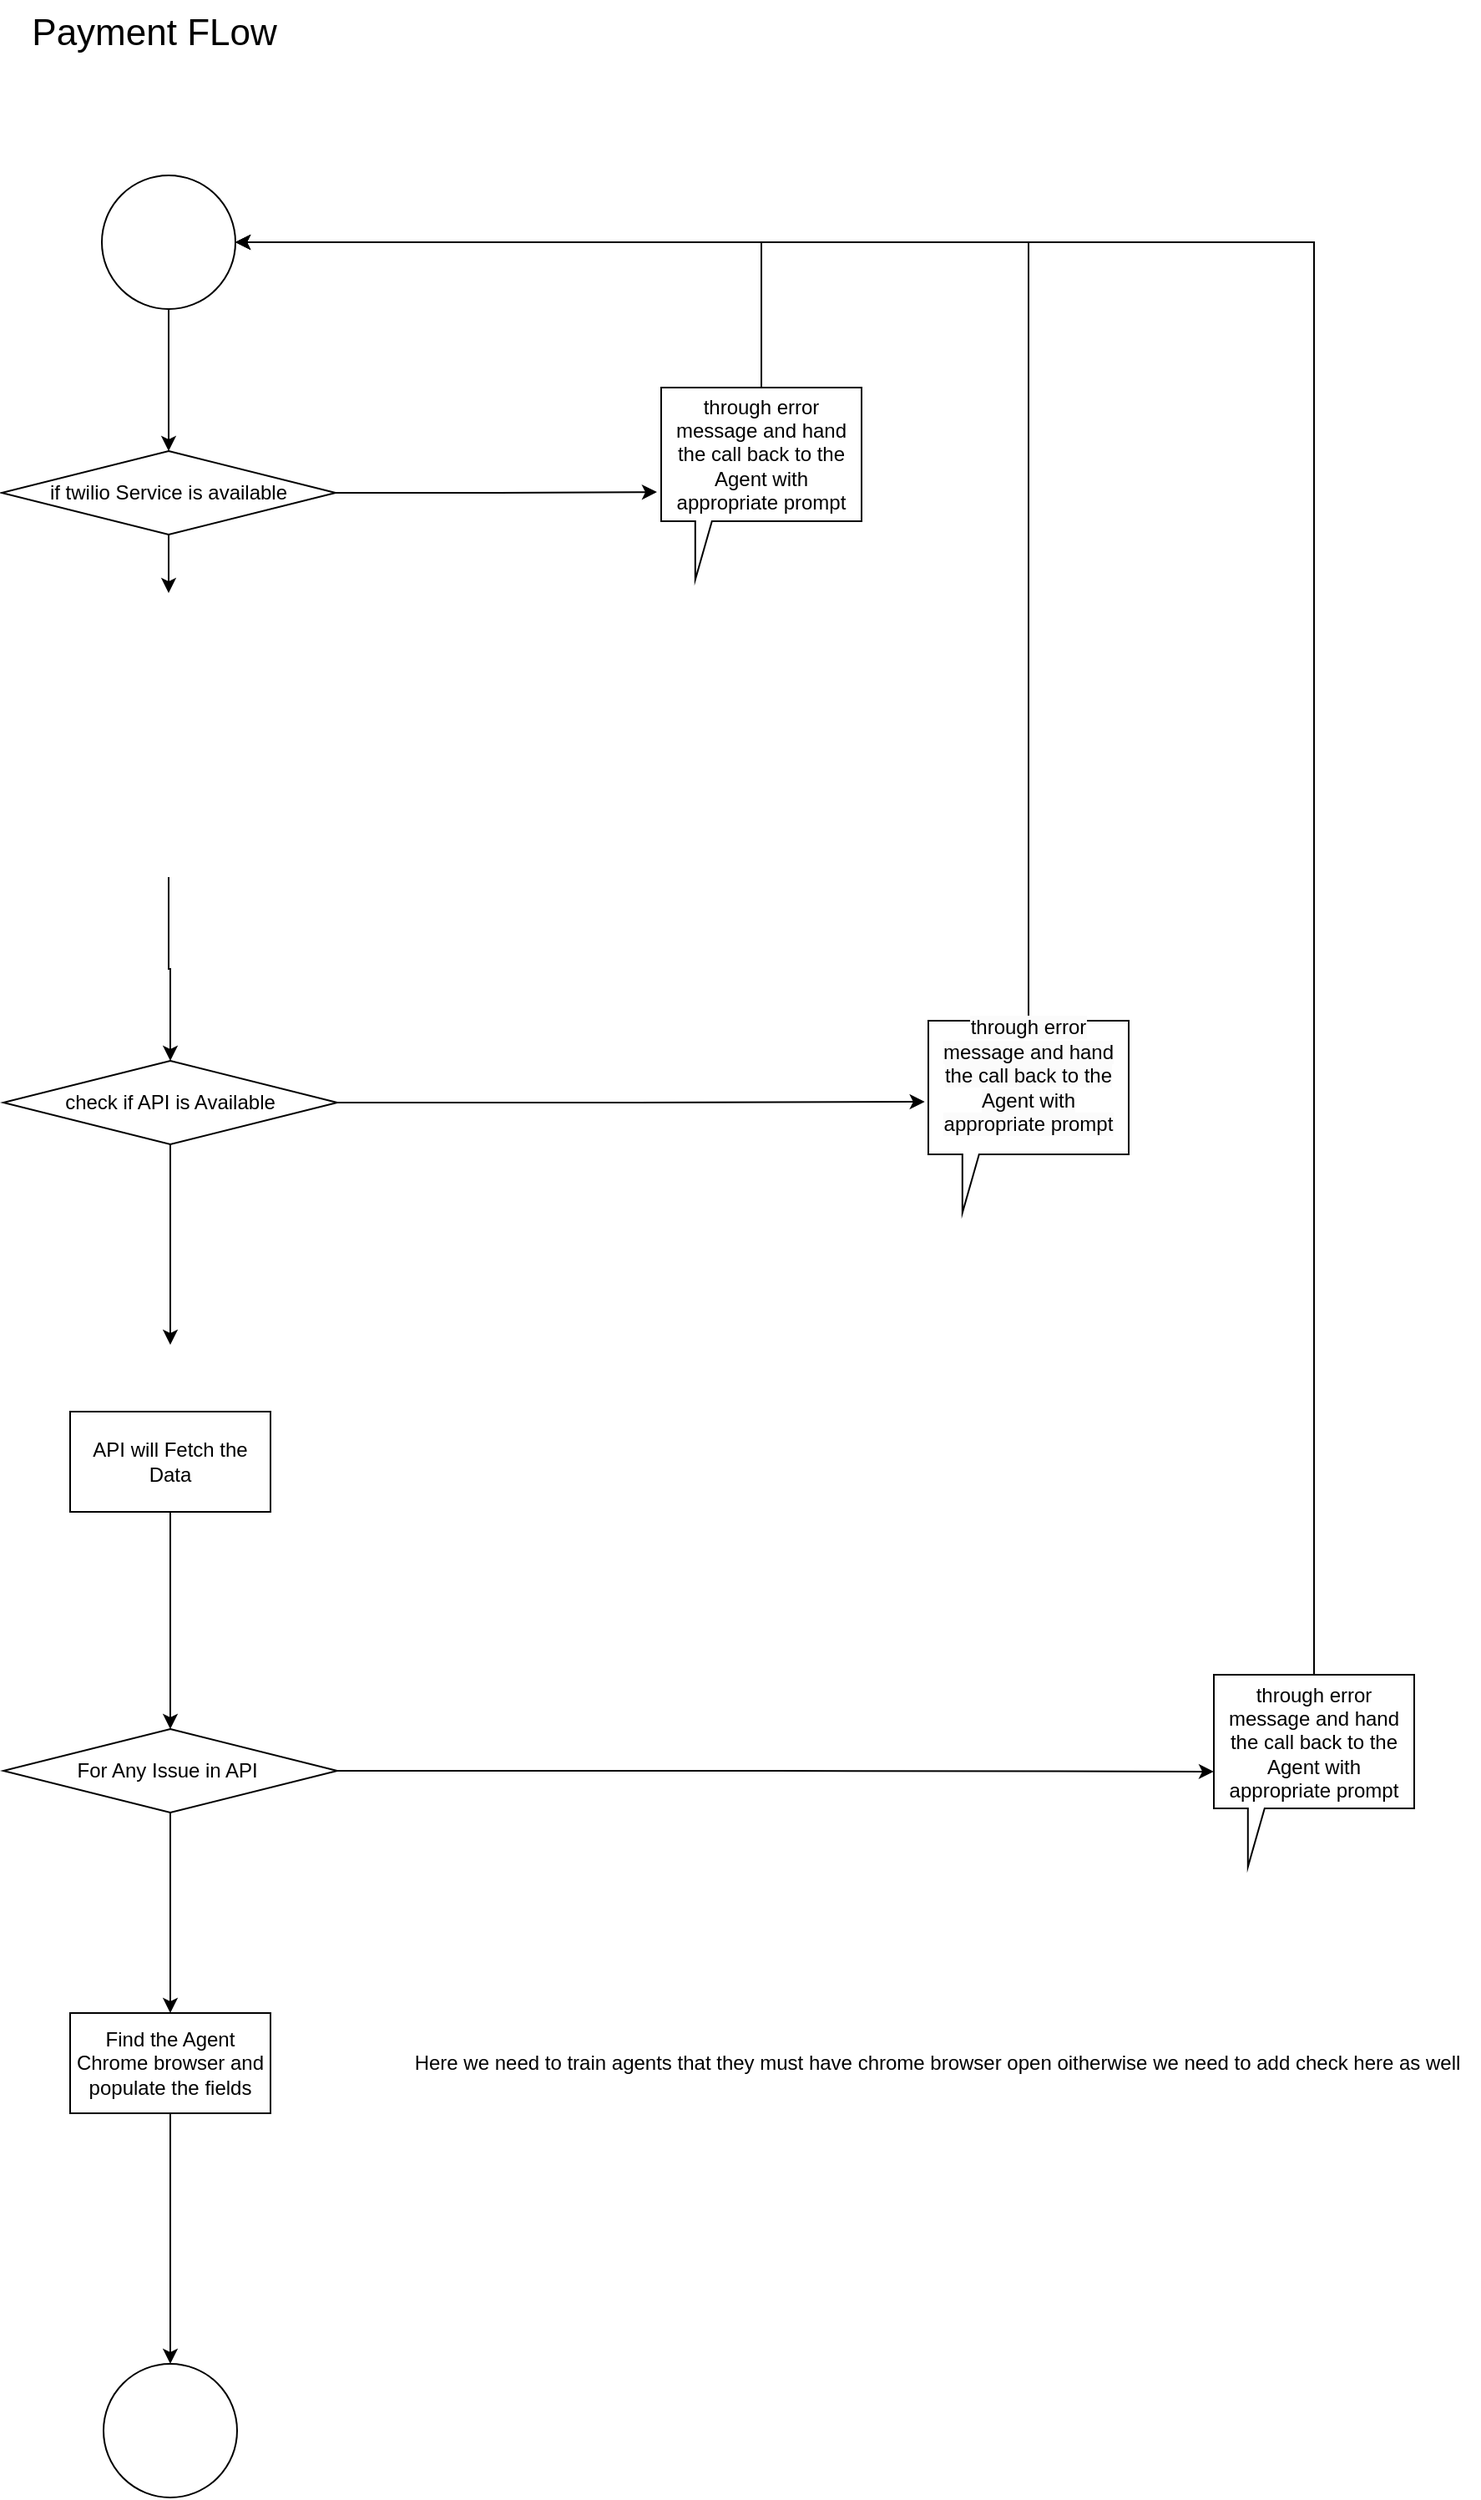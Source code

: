 <mxfile version="26.1.1">
  <diagram name="Page-1" id="p5Uf2oY6DKgB3Cy2aM9s">
    <mxGraphModel dx="2035" dy="1063" grid="1" gridSize="10" guides="1" tooltips="1" connect="1" arrows="1" fold="1" page="1" pageScale="1" pageWidth="850" pageHeight="1100" math="0" shadow="0">
      <root>
        <mxCell id="0" />
        <mxCell id="1" parent="0" />
        <mxCell id="-ZZGmdMcY_lkfu7EaSfP-19" style="edgeStyle=orthogonalEdgeStyle;rounded=0;orthogonalLoop=1;jettySize=auto;html=1;entryX=0.5;entryY=0;entryDx=0;entryDy=0;" edge="1" parent="1" source="-ZZGmdMcY_lkfu7EaSfP-1" target="-ZZGmdMcY_lkfu7EaSfP-3">
          <mxGeometry relative="1" as="geometry" />
        </mxCell>
        <mxCell id="-ZZGmdMcY_lkfu7EaSfP-1" value="" style="ellipse;whiteSpace=wrap;html=1;aspect=fixed;" vertex="1" parent="1">
          <mxGeometry x="225" y="130" width="80" height="80" as="geometry" />
        </mxCell>
        <mxCell id="-ZZGmdMcY_lkfu7EaSfP-5" style="edgeStyle=orthogonalEdgeStyle;rounded=0;orthogonalLoop=1;jettySize=auto;html=1;exitX=0.5;exitY=1;exitDx=0;exitDy=0;entryX=0.5;entryY=0;entryDx=0;entryDy=0;" edge="1" parent="1" source="-ZZGmdMcY_lkfu7EaSfP-2" target="-ZZGmdMcY_lkfu7EaSfP-10">
          <mxGeometry relative="1" as="geometry">
            <mxPoint x="270" y="620" as="targetPoint" />
          </mxGeometry>
        </mxCell>
        <mxCell id="-ZZGmdMcY_lkfu7EaSfP-2" value="" style="shape=image;verticalLabelPosition=bottom;labelBackgroundColor=default;verticalAlign=top;aspect=fixed;imageAspect=0;image=https://www.svgrepo.com/show/354468/twilio.svg;" vertex="1" parent="1">
          <mxGeometry x="180" y="380" width="170" height="170" as="geometry" />
        </mxCell>
        <mxCell id="-ZZGmdMcY_lkfu7EaSfP-4" style="edgeStyle=orthogonalEdgeStyle;rounded=0;orthogonalLoop=1;jettySize=auto;html=1;exitX=0.5;exitY=1;exitDx=0;exitDy=0;" edge="1" parent="1" source="-ZZGmdMcY_lkfu7EaSfP-3" target="-ZZGmdMcY_lkfu7EaSfP-2">
          <mxGeometry relative="1" as="geometry" />
        </mxCell>
        <mxCell id="-ZZGmdMcY_lkfu7EaSfP-7" style="edgeStyle=orthogonalEdgeStyle;rounded=0;orthogonalLoop=1;jettySize=auto;html=1;exitX=1;exitY=0.5;exitDx=0;exitDy=0;entryX=-0.021;entryY=0.544;entryDx=0;entryDy=0;entryPerimeter=0;" edge="1" parent="1" source="-ZZGmdMcY_lkfu7EaSfP-3" target="-ZZGmdMcY_lkfu7EaSfP-9">
          <mxGeometry relative="1" as="geometry">
            <mxPoint x="520" y="320" as="targetPoint" />
          </mxGeometry>
        </mxCell>
        <mxCell id="-ZZGmdMcY_lkfu7EaSfP-3" value="if twilio Service is available" style="rhombus;whiteSpace=wrap;html=1;" vertex="1" parent="1">
          <mxGeometry x="165" y="295" width="200" height="50" as="geometry" />
        </mxCell>
        <mxCell id="-ZZGmdMcY_lkfu7EaSfP-8" style="edgeStyle=orthogonalEdgeStyle;rounded=0;orthogonalLoop=1;jettySize=auto;html=1;exitX=0.5;exitY=0;exitDx=0;exitDy=0;exitPerimeter=0;entryX=1;entryY=0.5;entryDx=0;entryDy=0;" edge="1" parent="1" source="-ZZGmdMcY_lkfu7EaSfP-9" target="-ZZGmdMcY_lkfu7EaSfP-1">
          <mxGeometry relative="1" as="geometry">
            <mxPoint x="610" y="270" as="sourcePoint" />
          </mxGeometry>
        </mxCell>
        <mxCell id="-ZZGmdMcY_lkfu7EaSfP-9" value="through error message and hand the call back to the Agent with appropriate prompt" style="shape=callout;whiteSpace=wrap;html=1;perimeter=calloutPerimeter;size=35;position=0.17;position2=0.17;base=10;" vertex="1" parent="1">
          <mxGeometry x="560" y="257" width="120" height="115" as="geometry" />
        </mxCell>
        <mxCell id="-ZZGmdMcY_lkfu7EaSfP-14" style="edgeStyle=orthogonalEdgeStyle;rounded=0;orthogonalLoop=1;jettySize=auto;html=1;" edge="1" parent="1" source="-ZZGmdMcY_lkfu7EaSfP-10">
          <mxGeometry relative="1" as="geometry">
            <mxPoint x="266" y="830" as="targetPoint" />
          </mxGeometry>
        </mxCell>
        <mxCell id="-ZZGmdMcY_lkfu7EaSfP-10" value="check if API is Available" style="rhombus;whiteSpace=wrap;html=1;" vertex="1" parent="1">
          <mxGeometry x="166" y="660" width="200" height="50" as="geometry" />
        </mxCell>
        <mxCell id="-ZZGmdMcY_lkfu7EaSfP-13" style="edgeStyle=orthogonalEdgeStyle;rounded=0;orthogonalLoop=1;jettySize=auto;html=1;exitX=0.5;exitY=0;exitDx=0;exitDy=0;exitPerimeter=0;entryX=1;entryY=0.5;entryDx=0;entryDy=0;" edge="1" parent="1" source="-ZZGmdMcY_lkfu7EaSfP-11" target="-ZZGmdMcY_lkfu7EaSfP-1">
          <mxGeometry relative="1" as="geometry" />
        </mxCell>
        <mxCell id="-ZZGmdMcY_lkfu7EaSfP-11" value="&#xa;&lt;span style=&quot;color: rgb(0, 0, 0); font-family: Helvetica; font-size: 12px; font-style: normal; font-variant-ligatures: normal; font-variant-caps: normal; font-weight: 400; letter-spacing: normal; orphans: 2; text-align: center; text-indent: 0px; text-transform: none; widows: 2; word-spacing: 0px; -webkit-text-stroke-width: 0px; white-space: normal; background-color: rgb(251, 251, 251); text-decoration-thickness: initial; text-decoration-style: initial; text-decoration-color: initial; display: inline !important; float: none;&quot;&gt;through error message and hand the call back to the Agent with appropriate prompt&lt;/span&gt;&#xa;&#xa;" style="shape=callout;whiteSpace=wrap;html=1;perimeter=calloutPerimeter;size=35;position=0.17;position2=0.17;base=10;" vertex="1" parent="1">
          <mxGeometry x="720" y="636" width="120" height="115" as="geometry" />
        </mxCell>
        <mxCell id="-ZZGmdMcY_lkfu7EaSfP-12" style="edgeStyle=orthogonalEdgeStyle;rounded=0;orthogonalLoop=1;jettySize=auto;html=1;exitX=1;exitY=0.5;exitDx=0;exitDy=0;entryX=-0.018;entryY=0.422;entryDx=0;entryDy=0;entryPerimeter=0;" edge="1" parent="1" source="-ZZGmdMcY_lkfu7EaSfP-10" target="-ZZGmdMcY_lkfu7EaSfP-11">
          <mxGeometry relative="1" as="geometry" />
        </mxCell>
        <mxCell id="-ZZGmdMcY_lkfu7EaSfP-18" style="edgeStyle=orthogonalEdgeStyle;rounded=0;orthogonalLoop=1;jettySize=auto;html=1;exitX=0.5;exitY=1;exitDx=0;exitDy=0;entryX=0.5;entryY=0;entryDx=0;entryDy=0;" edge="1" parent="1" source="-ZZGmdMcY_lkfu7EaSfP-15" target="-ZZGmdMcY_lkfu7EaSfP-16">
          <mxGeometry relative="1" as="geometry" />
        </mxCell>
        <mxCell id="-ZZGmdMcY_lkfu7EaSfP-15" value="API will Fetch the Data" style="rounded=0;whiteSpace=wrap;html=1;" vertex="1" parent="1">
          <mxGeometry x="206" y="870" width="120" height="60" as="geometry" />
        </mxCell>
        <mxCell id="-ZZGmdMcY_lkfu7EaSfP-25" style="edgeStyle=orthogonalEdgeStyle;rounded=0;orthogonalLoop=1;jettySize=auto;html=1;exitX=0.5;exitY=1;exitDx=0;exitDy=0;entryX=0.5;entryY=0;entryDx=0;entryDy=0;" edge="1" parent="1" source="-ZZGmdMcY_lkfu7EaSfP-16" target="-ZZGmdMcY_lkfu7EaSfP-23">
          <mxGeometry relative="1" as="geometry" />
        </mxCell>
        <mxCell id="-ZZGmdMcY_lkfu7EaSfP-16" value="For Any Issue in API&amp;nbsp;" style="rhombus;whiteSpace=wrap;html=1;" vertex="1" parent="1">
          <mxGeometry x="166" y="1060" width="200" height="50" as="geometry" />
        </mxCell>
        <mxCell id="-ZZGmdMcY_lkfu7EaSfP-22" style="edgeStyle=orthogonalEdgeStyle;rounded=0;orthogonalLoop=1;jettySize=auto;html=1;exitX=0.5;exitY=0;exitDx=0;exitDy=0;exitPerimeter=0;entryX=1;entryY=0.5;entryDx=0;entryDy=0;" edge="1" parent="1" source="-ZZGmdMcY_lkfu7EaSfP-20" target="-ZZGmdMcY_lkfu7EaSfP-1">
          <mxGeometry relative="1" as="geometry" />
        </mxCell>
        <mxCell id="-ZZGmdMcY_lkfu7EaSfP-20" value="through error message and hand the call back to the Agent with appropriate prompt" style="shape=callout;whiteSpace=wrap;html=1;perimeter=calloutPerimeter;size=35;position=0.17;position2=0.17;base=10;" vertex="1" parent="1">
          <mxGeometry x="891" y="1027.5" width="120" height="115" as="geometry" />
        </mxCell>
        <mxCell id="-ZZGmdMcY_lkfu7EaSfP-21" style="edgeStyle=orthogonalEdgeStyle;rounded=0;orthogonalLoop=1;jettySize=auto;html=1;exitX=1;exitY=0.5;exitDx=0;exitDy=0;entryX=0;entryY=0.504;entryDx=0;entryDy=0;entryPerimeter=0;" edge="1" parent="1" source="-ZZGmdMcY_lkfu7EaSfP-16" target="-ZZGmdMcY_lkfu7EaSfP-20">
          <mxGeometry relative="1" as="geometry" />
        </mxCell>
        <mxCell id="-ZZGmdMcY_lkfu7EaSfP-26" style="edgeStyle=orthogonalEdgeStyle;rounded=0;orthogonalLoop=1;jettySize=auto;html=1;exitX=0.5;exitY=1;exitDx=0;exitDy=0;" edge="1" parent="1" source="-ZZGmdMcY_lkfu7EaSfP-23" target="-ZZGmdMcY_lkfu7EaSfP-24">
          <mxGeometry relative="1" as="geometry" />
        </mxCell>
        <mxCell id="-ZZGmdMcY_lkfu7EaSfP-23" value="Find the Agent Chrome browser and populate the fields" style="rounded=0;whiteSpace=wrap;html=1;" vertex="1" parent="1">
          <mxGeometry x="206" y="1230" width="120" height="60" as="geometry" />
        </mxCell>
        <mxCell id="-ZZGmdMcY_lkfu7EaSfP-24" value="" style="ellipse;whiteSpace=wrap;html=1;aspect=fixed;" vertex="1" parent="1">
          <mxGeometry x="226" y="1440" width="80" height="80" as="geometry" />
        </mxCell>
        <mxCell id="-ZZGmdMcY_lkfu7EaSfP-27" value="Here we need to train agents that they must have chrome browser open oitherwise we need to add check here as well" style="text;html=1;align=center;verticalAlign=middle;resizable=0;points=[];autosize=1;strokeColor=none;fillColor=none;" vertex="1" parent="1">
          <mxGeometry x="400" y="1245" width="650" height="30" as="geometry" />
        </mxCell>
        <mxCell id="-ZZGmdMcY_lkfu7EaSfP-28" value="&lt;font style=&quot;font-size: 22px;&quot;&gt;Payment FLow&lt;/font&gt;" style="text;html=1;align=center;verticalAlign=middle;resizable=0;points=[];autosize=1;strokeColor=none;fillColor=none;" vertex="1" parent="1">
          <mxGeometry x="171" y="25" width="170" height="40" as="geometry" />
        </mxCell>
      </root>
    </mxGraphModel>
  </diagram>
</mxfile>
